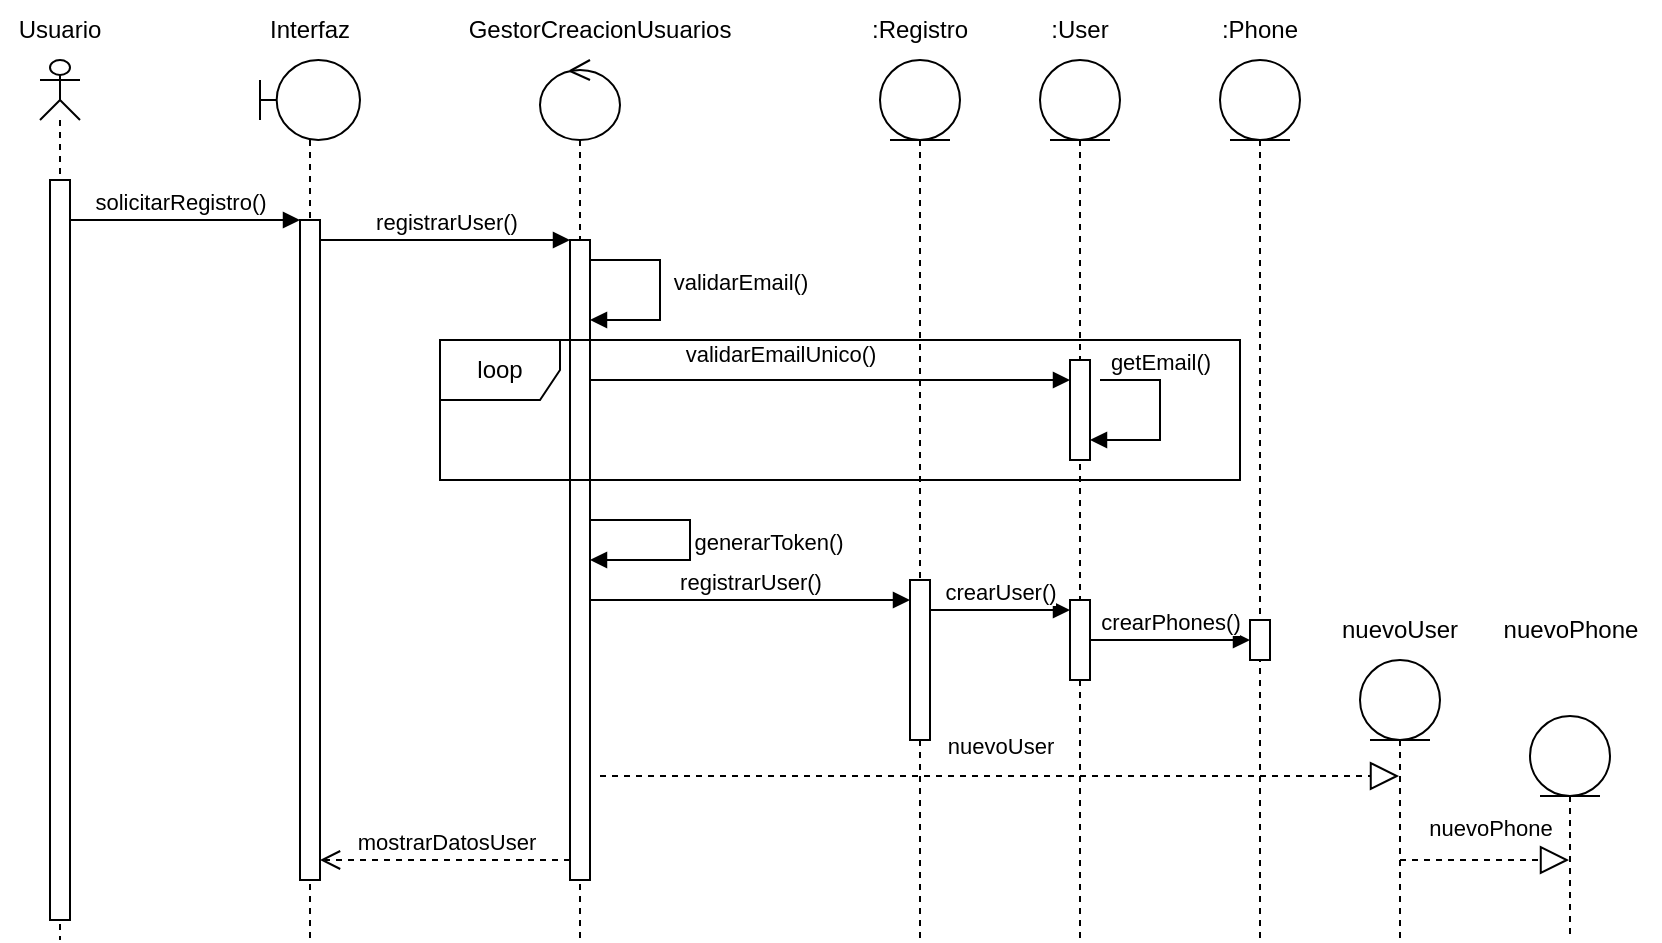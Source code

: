 <mxfile version="23.1.7" type="google">
  <diagram name="Page-1" id="2YBvvXClWsGukQMizWep">
    <mxGraphModel grid="1" page="1" gridSize="10" guides="1" tooltips="1" connect="1" arrows="1" fold="1" pageScale="1" pageWidth="850" pageHeight="1100" math="0" shadow="0">
      <root>
        <mxCell id="0" />
        <mxCell id="1" parent="0" />
        <mxCell id="aM9ryv3xv72pqoxQDRHE-3" value="solicitarRegistro()" style="html=1;verticalAlign=bottom;startArrow=oval;endArrow=block;startSize=8;edgeStyle=elbowEdgeStyle;elbow=vertical;curved=0;rounded=0;" edge="1" parent="1" target="H8AewnWsdawKGz8qPp7k-37">
          <mxGeometry relative="1" as="geometry">
            <mxPoint x="49.5" y="120" as="sourcePoint" />
            <mxPoint x="230" y="120" as="targetPoint" />
          </mxGeometry>
        </mxCell>
        <mxCell id="H8AewnWsdawKGz8qPp7k-7" value="" style="shape=umlLifeline;perimeter=lifelinePerimeter;whiteSpace=wrap;html=1;container=1;dropTarget=0;collapsible=0;recursiveResize=0;outlineConnect=0;portConstraint=eastwest;newEdgeStyle={&quot;curved&quot;:0,&quot;rounded&quot;:0};participant=umlActor;size=30;labelPosition=center;verticalLabelPosition=middle;align=center;verticalAlign=middle;" vertex="1" parent="1">
          <mxGeometry x="40" y="40" width="20" height="440" as="geometry" />
        </mxCell>
        <mxCell id="H8AewnWsdawKGz8qPp7k-8" value="" style="html=1;points=[[0,0,0,0,5],[0,1,0,0,-5],[1,0,0,0,5],[1,1,0,0,-5]];perimeter=orthogonalPerimeter;outlineConnect=0;targetShapes=umlLifeline;portConstraint=eastwest;newEdgeStyle={&quot;curved&quot;:0,&quot;rounded&quot;:0};" vertex="1" parent="H8AewnWsdawKGz8qPp7k-7">
          <mxGeometry x="5" y="60" width="10" height="370" as="geometry" />
        </mxCell>
        <mxCell id="H8AewnWsdawKGz8qPp7k-23" value="" style="shape=umlLifeline;perimeter=lifelinePerimeter;whiteSpace=wrap;html=1;container=1;dropTarget=0;collapsible=0;recursiveResize=0;outlineConnect=0;portConstraint=eastwest;newEdgeStyle={&quot;curved&quot;:0,&quot;rounded&quot;:0};participant=umlBoundary;size=40;" vertex="1" parent="1">
          <mxGeometry x="150" y="40" width="50" height="440" as="geometry" />
        </mxCell>
        <mxCell id="H8AewnWsdawKGz8qPp7k-37" value="" style="html=1;points=[[0,0,0,0,5],[0,1,0,0,-5],[1,0,0,0,5],[1,1,0,0,-5]];perimeter=orthogonalPerimeter;outlineConnect=0;targetShapes=umlLifeline;portConstraint=eastwest;newEdgeStyle={&quot;curved&quot;:0,&quot;rounded&quot;:0};" vertex="1" parent="H8AewnWsdawKGz8qPp7k-23">
          <mxGeometry x="20" y="80" width="10" height="330" as="geometry" />
        </mxCell>
        <mxCell id="H8AewnWsdawKGz8qPp7k-24" value="Usuario" style="text;strokeColor=none;align=center;fillColor=none;html=1;verticalAlign=middle;whiteSpace=wrap;rounded=0;" vertex="1" parent="1">
          <mxGeometry x="20" y="10" width="60" height="30" as="geometry" />
        </mxCell>
        <mxCell id="H8AewnWsdawKGz8qPp7k-25" value="Interfaz" style="text;strokeColor=none;align=center;fillColor=none;html=1;verticalAlign=middle;whiteSpace=wrap;rounded=0;" vertex="1" parent="1">
          <mxGeometry x="145" y="10" width="60" height="30" as="geometry" />
        </mxCell>
        <mxCell id="H8AewnWsdawKGz8qPp7k-26" value="" style="shape=umlLifeline;perimeter=lifelinePerimeter;whiteSpace=wrap;html=1;container=1;dropTarget=0;collapsible=0;recursiveResize=0;outlineConnect=0;portConstraint=eastwest;newEdgeStyle={&quot;curved&quot;:0,&quot;rounded&quot;:0};participant=umlControl;" vertex="1" parent="1">
          <mxGeometry x="290" y="40" width="40" height="440" as="geometry" />
        </mxCell>
        <mxCell id="H8AewnWsdawKGz8qPp7k-40" value="" style="html=1;points=[[0,0,0,0,5],[0,1,0,0,-5],[1,0,0,0,5],[1,1,0,0,-5]];perimeter=orthogonalPerimeter;outlineConnect=0;targetShapes=umlLifeline;portConstraint=eastwest;newEdgeStyle={&quot;curved&quot;:0,&quot;rounded&quot;:0};" vertex="1" parent="H8AewnWsdawKGz8qPp7k-26">
          <mxGeometry x="15" y="90" width="10" height="320" as="geometry" />
        </mxCell>
        <mxCell id="H8AewnWsdawKGz8qPp7k-41" value="validarEmail()" style="html=1;verticalAlign=bottom;endArrow=block;curved=0;rounded=0;" edge="1" parent="H8AewnWsdawKGz8qPp7k-26" source="H8AewnWsdawKGz8qPp7k-40" target="H8AewnWsdawKGz8qPp7k-40">
          <mxGeometry x="0.09" y="40" width="80" relative="1" as="geometry">
            <mxPoint x="30" y="100" as="sourcePoint" />
            <mxPoint x="30" y="130" as="targetPoint" />
            <Array as="points">
              <mxPoint x="60" y="100" />
              <mxPoint x="60" y="130" />
            </Array>
            <mxPoint as="offset" />
          </mxGeometry>
        </mxCell>
        <mxCell id="H8AewnWsdawKGz8qPp7k-48" value="generarToken()" style="html=1;verticalAlign=bottom;endArrow=block;curved=0;rounded=0;" edge="1" parent="H8AewnWsdawKGz8qPp7k-26" source="H8AewnWsdawKGz8qPp7k-40" target="H8AewnWsdawKGz8qPp7k-40">
          <mxGeometry x="0.182" y="-40" width="80" relative="1" as="geometry">
            <mxPoint x="30" y="230" as="sourcePoint" />
            <mxPoint x="30" y="250" as="targetPoint" />
            <Array as="points">
              <mxPoint x="75" y="230" />
              <mxPoint x="75" y="250" />
              <mxPoint x="55" y="250" />
            </Array>
            <mxPoint x="40" y="40" as="offset" />
          </mxGeometry>
        </mxCell>
        <mxCell id="H8AewnWsdawKGz8qPp7k-27" value="GestorCreacionUsuarios" style="text;strokeColor=none;align=center;fillColor=none;html=1;verticalAlign=middle;whiteSpace=wrap;rounded=0;" vertex="1" parent="1">
          <mxGeometry x="290" y="10" width="60" height="30" as="geometry" />
        </mxCell>
        <mxCell id="H8AewnWsdawKGz8qPp7k-28" value="" style="shape=umlLifeline;perimeter=lifelinePerimeter;whiteSpace=wrap;html=1;container=1;dropTarget=0;collapsible=0;recursiveResize=0;outlineConnect=0;portConstraint=eastwest;newEdgeStyle={&quot;curved&quot;:0,&quot;rounded&quot;:0};participant=umlEntity;" vertex="1" parent="1">
          <mxGeometry x="460" y="40" width="40" height="440" as="geometry" />
        </mxCell>
        <mxCell id="H8AewnWsdawKGz8qPp7k-50" value="" style="html=1;points=[[0,0,0,0,5],[0,1,0,0,-5],[1,0,0,0,5],[1,1,0,0,-5]];perimeter=orthogonalPerimeter;outlineConnect=0;targetShapes=umlLifeline;portConstraint=eastwest;newEdgeStyle={&quot;curved&quot;:0,&quot;rounded&quot;:0};" vertex="1" parent="H8AewnWsdawKGz8qPp7k-28">
          <mxGeometry x="15" y="260" width="10" height="80" as="geometry" />
        </mxCell>
        <mxCell id="H8AewnWsdawKGz8qPp7k-29" value=":Registro" style="text;strokeColor=none;align=center;fillColor=none;html=1;verticalAlign=middle;whiteSpace=wrap;rounded=0;" vertex="1" parent="1">
          <mxGeometry x="450" y="10" width="60" height="30" as="geometry" />
        </mxCell>
        <mxCell id="H8AewnWsdawKGz8qPp7k-30" value="" style="shape=umlLifeline;perimeter=lifelinePerimeter;whiteSpace=wrap;html=1;container=1;dropTarget=0;collapsible=0;recursiveResize=0;outlineConnect=0;portConstraint=eastwest;newEdgeStyle={&quot;curved&quot;:0,&quot;rounded&quot;:0};participant=umlEntity;" vertex="1" parent="1">
          <mxGeometry x="540" y="40" width="40" height="440" as="geometry" />
        </mxCell>
        <mxCell id="H8AewnWsdawKGz8qPp7k-45" value="" style="html=1;points=[[0,0,0,0,5],[0,1,0,0,-5],[1,0,0,0,5],[1,1,0,0,-5]];perimeter=orthogonalPerimeter;outlineConnect=0;targetShapes=umlLifeline;portConstraint=eastwest;newEdgeStyle={&quot;curved&quot;:0,&quot;rounded&quot;:0};" vertex="1" parent="H8AewnWsdawKGz8qPp7k-30">
          <mxGeometry x="15" y="150" width="10" height="50" as="geometry" />
        </mxCell>
        <mxCell id="H8AewnWsdawKGz8qPp7k-54" value="" style="html=1;points=[[0,0,0,0,5],[0,1,0,0,-5],[1,0,0,0,5],[1,1,0,0,-5]];perimeter=orthogonalPerimeter;outlineConnect=0;targetShapes=umlLifeline;portConstraint=eastwest;newEdgeStyle={&quot;curved&quot;:0,&quot;rounded&quot;:0};" vertex="1" parent="H8AewnWsdawKGz8qPp7k-30">
          <mxGeometry x="15" y="270" width="10" height="40" as="geometry" />
        </mxCell>
        <mxCell id="H8AewnWsdawKGz8qPp7k-31" value=":User" style="text;strokeColor=none;align=center;fillColor=none;html=1;verticalAlign=middle;whiteSpace=wrap;rounded=0;" vertex="1" parent="1">
          <mxGeometry x="530" y="10" width="60" height="30" as="geometry" />
        </mxCell>
        <mxCell id="H8AewnWsdawKGz8qPp7k-32" value="" style="shape=umlLifeline;perimeter=lifelinePerimeter;whiteSpace=wrap;html=1;container=1;dropTarget=0;collapsible=0;recursiveResize=0;outlineConnect=0;portConstraint=eastwest;newEdgeStyle={&quot;curved&quot;:0,&quot;rounded&quot;:0};participant=umlEntity;" vertex="1" parent="1">
          <mxGeometry x="630" y="40" width="40" height="440" as="geometry" />
        </mxCell>
        <mxCell id="H8AewnWsdawKGz8qPp7k-55" value="" style="html=1;points=[[0,0,0,0,5],[0,1,0,0,-5],[1,0,0,0,5],[1,1,0,0,-5]];perimeter=orthogonalPerimeter;outlineConnect=0;targetShapes=umlLifeline;portConstraint=eastwest;newEdgeStyle={&quot;curved&quot;:0,&quot;rounded&quot;:0};" vertex="1" parent="H8AewnWsdawKGz8qPp7k-32">
          <mxGeometry x="15" y="280" width="10" height="20" as="geometry" />
        </mxCell>
        <mxCell id="H8AewnWsdawKGz8qPp7k-33" value=":Phone" style="text;strokeColor=none;align=center;fillColor=none;html=1;verticalAlign=middle;whiteSpace=wrap;rounded=0;" vertex="1" parent="1">
          <mxGeometry x="620" y="10" width="60" height="30" as="geometry" />
        </mxCell>
        <mxCell id="H8AewnWsdawKGz8qPp7k-39" value="registrarUser()" style="html=1;verticalAlign=bottom;endArrow=block;curved=0;rounded=0;" edge="1" parent="1" source="H8AewnWsdawKGz8qPp7k-37" target="H8AewnWsdawKGz8qPp7k-40">
          <mxGeometry width="80" relative="1" as="geometry">
            <mxPoint x="200" y="130" as="sourcePoint" />
            <mxPoint x="280" y="130" as="targetPoint" />
            <Array as="points">
              <mxPoint x="230" y="130" />
            </Array>
          </mxGeometry>
        </mxCell>
        <mxCell id="H8AewnWsdawKGz8qPp7k-43" value="loop" style="shape=umlFrame;whiteSpace=wrap;html=1;pointerEvents=0;" vertex="1" parent="1">
          <mxGeometry x="240" y="180" width="400" height="70" as="geometry" />
        </mxCell>
        <mxCell id="H8AewnWsdawKGz8qPp7k-44" value="validarEmailUnico()" style="html=1;verticalAlign=bottom;endArrow=block;curved=0;rounded=0;" edge="1" parent="1">
          <mxGeometry x="-0.208" y="5" width="80" relative="1" as="geometry">
            <mxPoint x="315" y="200" as="sourcePoint" />
            <mxPoint x="555" y="200" as="targetPoint" />
            <mxPoint y="1" as="offset" />
            <Array as="points">
              <mxPoint x="430" y="200" />
            </Array>
          </mxGeometry>
        </mxCell>
        <mxCell id="H8AewnWsdawKGz8qPp7k-49" value="registrarUser()" style="html=1;verticalAlign=bottom;endArrow=block;curved=0;rounded=0;" edge="1" parent="1" source="H8AewnWsdawKGz8qPp7k-40" target="H8AewnWsdawKGz8qPp7k-50">
          <mxGeometry width="80" relative="1" as="geometry">
            <mxPoint x="320" y="310" as="sourcePoint" />
            <mxPoint x="470" y="310" as="targetPoint" />
            <Array as="points">
              <mxPoint x="400" y="310" />
            </Array>
          </mxGeometry>
        </mxCell>
        <mxCell id="H8AewnWsdawKGz8qPp7k-51" value="crearUser()" style="html=1;verticalAlign=bottom;endArrow=block;curved=0;rounded=0;entryX=0;entryY=0;entryDx=0;entryDy=5;entryPerimeter=0;" edge="1" parent="1" source="H8AewnWsdawKGz8qPp7k-50" target="H8AewnWsdawKGz8qPp7k-54">
          <mxGeometry width="80" relative="1" as="geometry">
            <mxPoint x="510" y="320" as="sourcePoint" />
            <mxPoint x="600" y="320" as="targetPoint" />
          </mxGeometry>
        </mxCell>
        <mxCell id="H8AewnWsdawKGz8qPp7k-58" value="crearPhones()" style="html=1;verticalAlign=bottom;endArrow=block;curved=0;rounded=0;" edge="1" parent="1" source="H8AewnWsdawKGz8qPp7k-54" target="H8AewnWsdawKGz8qPp7k-55">
          <mxGeometry width="80" relative="1" as="geometry">
            <mxPoint x="615" y="330" as="sourcePoint" />
            <mxPoint x="705" y="330" as="targetPoint" />
            <Array as="points">
              <mxPoint x="630" y="330" />
            </Array>
          </mxGeometry>
        </mxCell>
        <mxCell id="H8AewnWsdawKGz8qPp7k-62" value="mostrarDatosUser" style="html=1;verticalAlign=bottom;endArrow=open;dashed=1;endSize=8;curved=0;rounded=0;" edge="1" parent="1">
          <mxGeometry relative="1" as="geometry">
            <mxPoint x="305" y="440" as="sourcePoint" />
            <mxPoint x="180" y="440" as="targetPoint" />
          </mxGeometry>
        </mxCell>
        <mxCell id="H8AewnWsdawKGz8qPp7k-64" value="" style="shape=umlLifeline;perimeter=lifelinePerimeter;whiteSpace=wrap;html=1;container=1;dropTarget=0;collapsible=0;recursiveResize=0;outlineConnect=0;portConstraint=eastwest;newEdgeStyle={&quot;curved&quot;:0,&quot;rounded&quot;:0};participant=umlEntity;" vertex="1" parent="1">
          <mxGeometry x="700" y="340" width="40" height="140" as="geometry" />
        </mxCell>
        <mxCell id="H8AewnWsdawKGz8qPp7k-65" value="" style="shape=umlLifeline;perimeter=lifelinePerimeter;whiteSpace=wrap;html=1;container=1;dropTarget=0;collapsible=0;recursiveResize=0;outlineConnect=0;portConstraint=eastwest;newEdgeStyle={&quot;curved&quot;:0,&quot;rounded&quot;:0};participant=umlEntity;" vertex="1" parent="1">
          <mxGeometry x="785" y="368" width="40" height="112" as="geometry" />
        </mxCell>
        <mxCell id="H8AewnWsdawKGz8qPp7k-66" value="nuevoUser" style="text;strokeColor=none;align=center;fillColor=none;html=1;verticalAlign=middle;whiteSpace=wrap;rounded=0;" vertex="1" parent="1">
          <mxGeometry x="690" y="310" width="60" height="30" as="geometry" />
        </mxCell>
        <mxCell id="H8AewnWsdawKGz8qPp7k-67" value="nuevoPhone" style="text;html=1;align=center;verticalAlign=middle;resizable=0;points=[];autosize=1;strokeColor=none;fillColor=none;" vertex="1" parent="1">
          <mxGeometry x="760" y="310" width="90" height="30" as="geometry" />
        </mxCell>
        <mxCell id="H8AewnWsdawKGz8qPp7k-74" value="&lt;font style=&quot;font-size: 11px;&quot;&gt;nuevoPhone&lt;/font&gt;" style="text;html=1;align=center;verticalAlign=middle;resizable=0;points=[];autosize=1;strokeColor=none;fillColor=none;" vertex="1" parent="1">
          <mxGeometry x="720" y="409" width="90" height="30" as="geometry" />
        </mxCell>
        <mxCell id="H8AewnWsdawKGz8qPp7k-76" value="nuevoUser" style="text;html=1;align=center;verticalAlign=middle;resizable=0;points=[];autosize=1;strokeColor=none;fillColor=none;fontSize=11;" vertex="1" parent="1">
          <mxGeometry x="480" y="368" width="80" height="30" as="geometry" />
        </mxCell>
        <mxCell id="H8AewnWsdawKGz8qPp7k-77" value="getEmail()" style="html=1;verticalAlign=bottom;endArrow=block;curved=0;rounded=0;" edge="1" parent="1" target="H8AewnWsdawKGz8qPp7k-45">
          <mxGeometry x="-0.368" width="80" relative="1" as="geometry">
            <mxPoint x="570" y="200" as="sourcePoint" />
            <mxPoint x="560" y="220" as="targetPoint" />
            <Array as="points">
              <mxPoint x="600" y="200" />
              <mxPoint x="600" y="230" />
            </Array>
            <mxPoint as="offset" />
          </mxGeometry>
        </mxCell>
        <mxCell id="H8AewnWsdawKGz8qPp7k-80" value="" style="endArrow=block;dashed=1;endFill=0;endSize=12;html=1;rounded=0;" edge="1" parent="1" target="H8AewnWsdawKGz8qPp7k-64">
          <mxGeometry width="160" relative="1" as="geometry">
            <mxPoint x="320" y="398" as="sourcePoint" />
            <mxPoint x="480" y="398" as="targetPoint" />
          </mxGeometry>
        </mxCell>
        <mxCell id="H8AewnWsdawKGz8qPp7k-81" value="" style="endArrow=block;dashed=1;endFill=0;endSize=12;html=1;rounded=0;" edge="1" parent="1" target="H8AewnWsdawKGz8qPp7k-65">
          <mxGeometry width="160" relative="1" as="geometry">
            <mxPoint x="720" y="440" as="sourcePoint" />
            <mxPoint x="800" y="440" as="targetPoint" />
          </mxGeometry>
        </mxCell>
      </root>
    </mxGraphModel>
  </diagram>
</mxfile>
